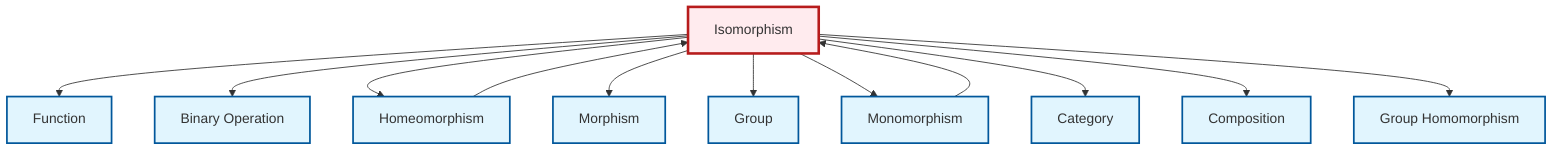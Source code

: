 graph TD
    classDef definition fill:#e1f5fe,stroke:#01579b,stroke-width:2px
    classDef theorem fill:#f3e5f5,stroke:#4a148c,stroke-width:2px
    classDef axiom fill:#fff3e0,stroke:#e65100,stroke-width:2px
    classDef example fill:#e8f5e9,stroke:#1b5e20,stroke-width:2px
    classDef current fill:#ffebee,stroke:#b71c1c,stroke-width:3px
    def-isomorphism["Isomorphism"]:::definition
    def-binary-operation["Binary Operation"]:::definition
    def-group["Group"]:::definition
    def-homeomorphism["Homeomorphism"]:::definition
    def-monomorphism["Monomorphism"]:::definition
    def-homomorphism["Group Homomorphism"]:::definition
    def-function["Function"]:::definition
    def-morphism["Morphism"]:::definition
    def-composition["Composition"]:::definition
    def-category["Category"]:::definition
    def-isomorphism --> def-function
    def-isomorphism --> def-binary-operation
    def-homeomorphism --> def-isomorphism
    def-isomorphism --> def-homeomorphism
    def-isomorphism --> def-morphism
    def-isomorphism --> def-group
    def-isomorphism --> def-monomorphism
    def-isomorphism --> def-category
    def-isomorphism --> def-composition
    def-monomorphism --> def-isomorphism
    def-isomorphism --> def-homomorphism
    class def-isomorphism current
